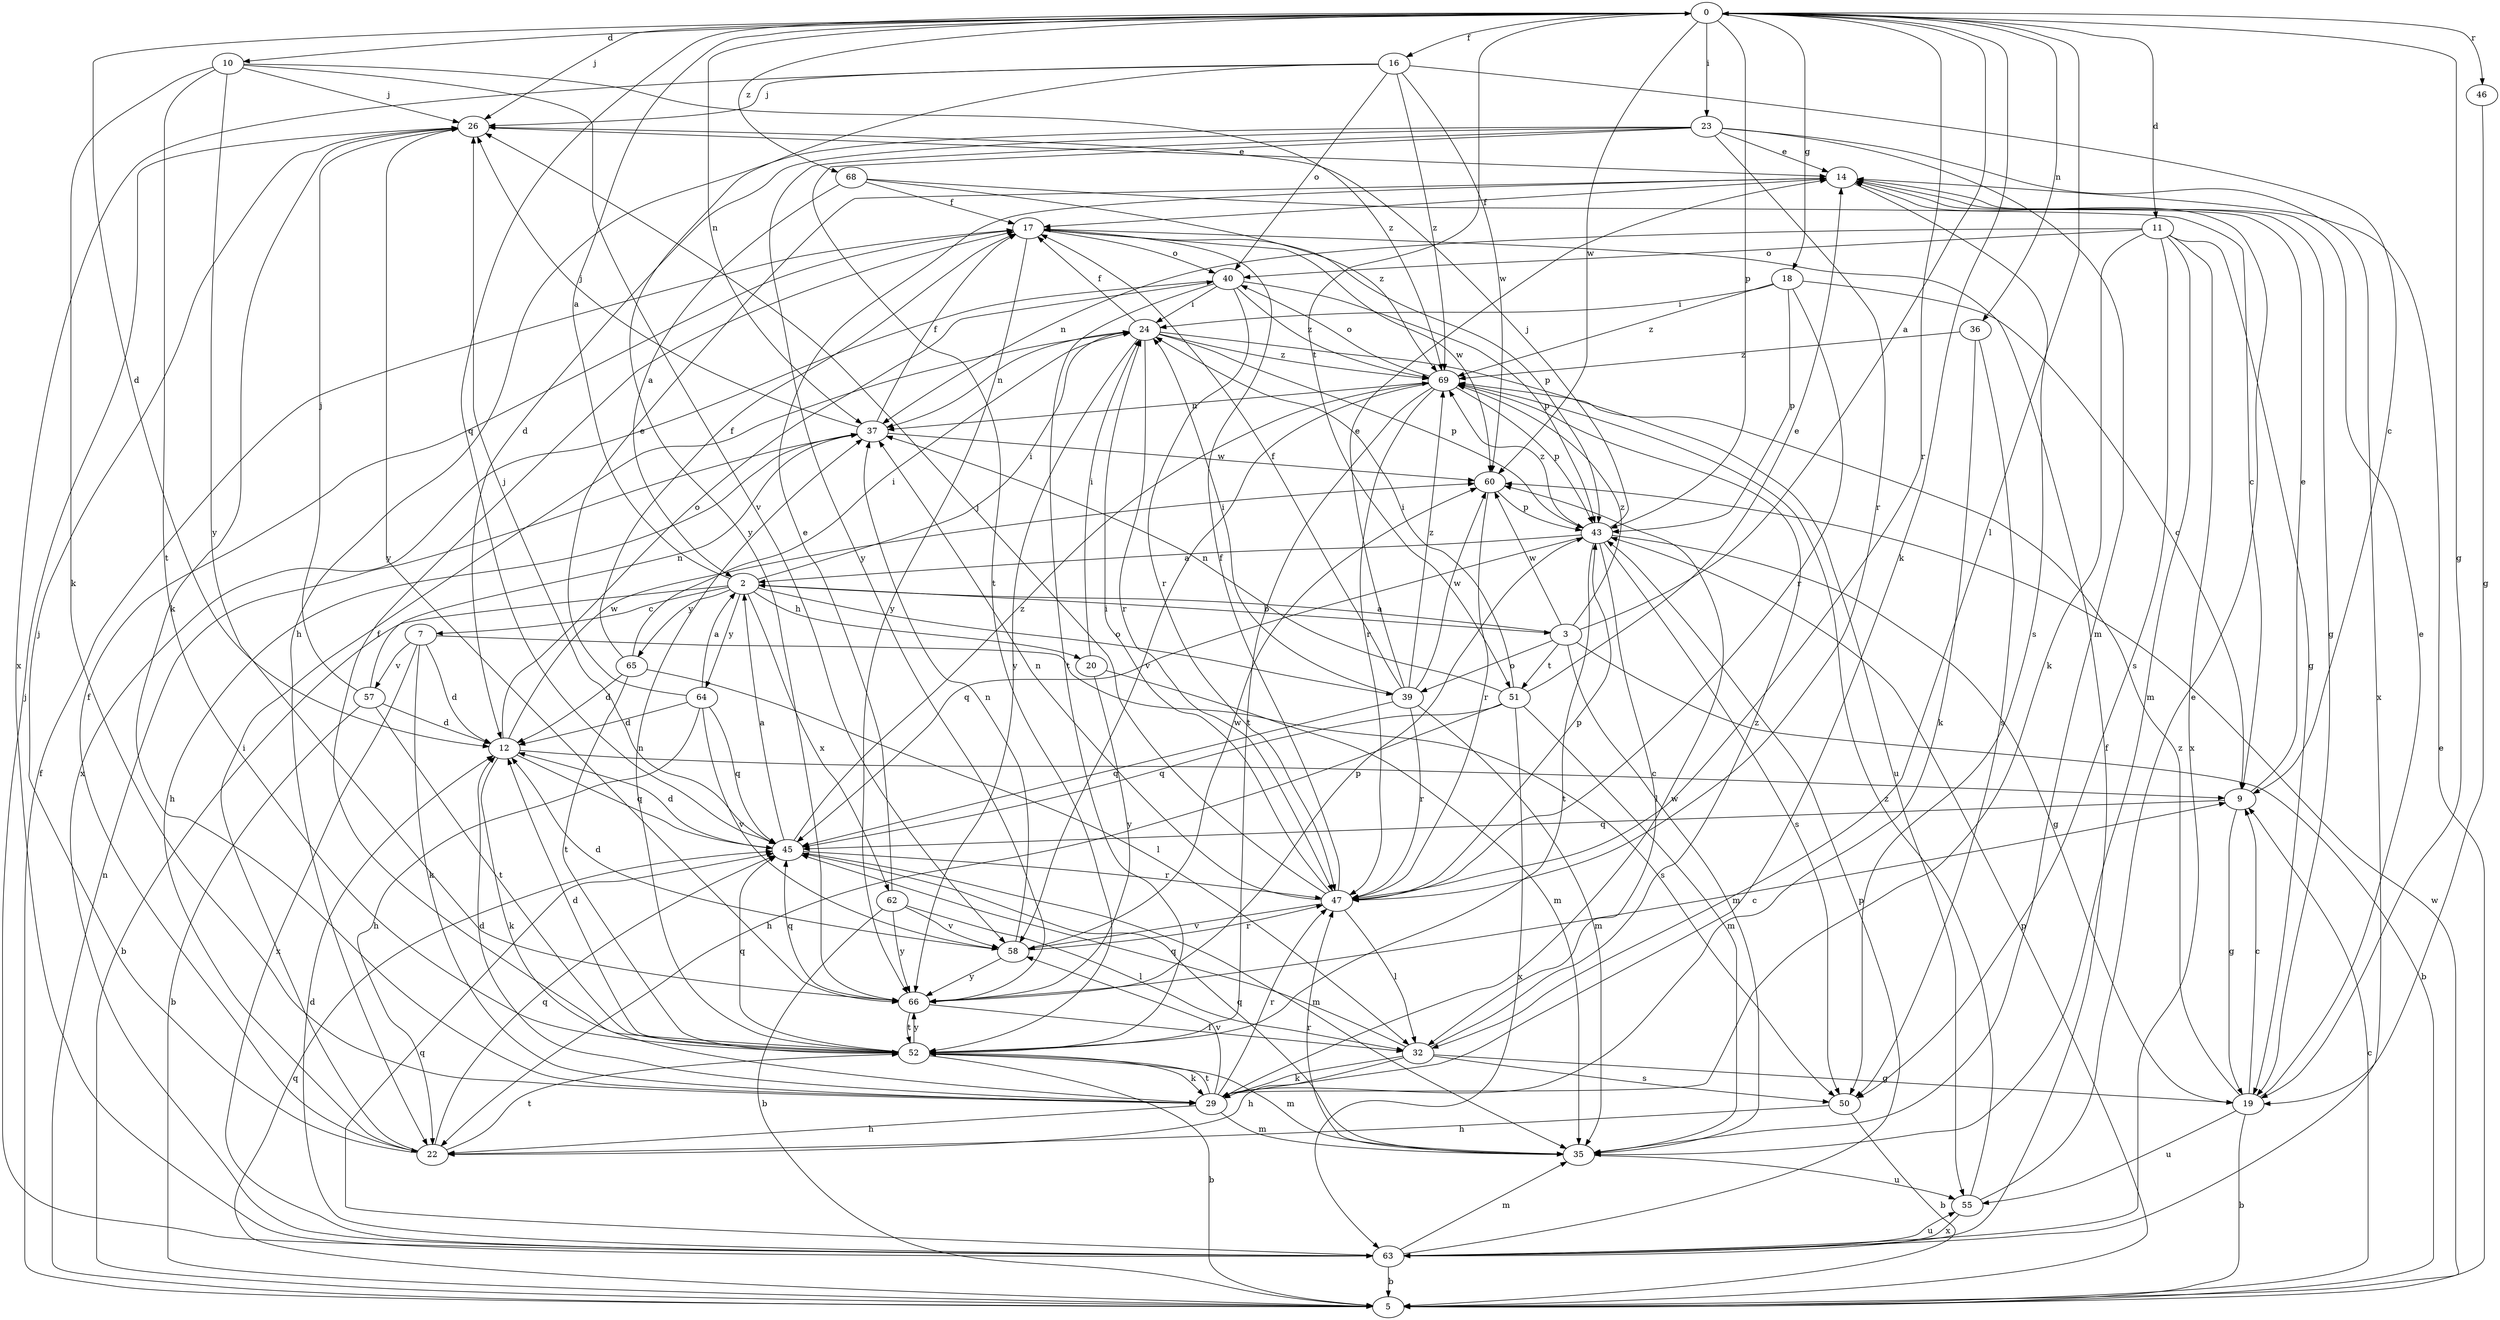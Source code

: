 strict digraph  {
0;
2;
3;
5;
7;
9;
10;
11;
12;
14;
16;
17;
18;
19;
20;
22;
23;
24;
26;
29;
32;
35;
36;
37;
39;
40;
43;
45;
46;
47;
50;
51;
52;
55;
57;
58;
60;
62;
63;
64;
65;
66;
68;
69;
0 -> 10  [label=d];
0 -> 11  [label=d];
0 -> 12  [label=d];
0 -> 16  [label=f];
0 -> 18  [label=g];
0 -> 19  [label=g];
0 -> 23  [label=i];
0 -> 26  [label=j];
0 -> 29  [label=k];
0 -> 32  [label=l];
0 -> 36  [label=n];
0 -> 37  [label=n];
0 -> 43  [label=p];
0 -> 45  [label=q];
0 -> 46  [label=r];
0 -> 47  [label=r];
0 -> 51  [label=t];
0 -> 60  [label=w];
0 -> 68  [label=z];
2 -> 0  [label=a];
2 -> 3  [label=b];
2 -> 5  [label=b];
2 -> 7  [label=c];
2 -> 20  [label=h];
2 -> 24  [label=i];
2 -> 39  [label=o];
2 -> 62  [label=x];
2 -> 64  [label=y];
2 -> 65  [label=y];
3 -> 0  [label=a];
3 -> 2  [label=a];
3 -> 5  [label=b];
3 -> 35  [label=m];
3 -> 39  [label=o];
3 -> 51  [label=t];
3 -> 60  [label=w];
3 -> 69  [label=z];
5 -> 9  [label=c];
5 -> 14  [label=e];
5 -> 17  [label=f];
5 -> 37  [label=n];
5 -> 43  [label=p];
5 -> 45  [label=q];
5 -> 60  [label=w];
7 -> 12  [label=d];
7 -> 29  [label=k];
7 -> 50  [label=s];
7 -> 57  [label=v];
7 -> 63  [label=x];
9 -> 14  [label=e];
9 -> 19  [label=g];
9 -> 45  [label=q];
10 -> 26  [label=j];
10 -> 29  [label=k];
10 -> 52  [label=t];
10 -> 58  [label=v];
10 -> 66  [label=y];
10 -> 69  [label=z];
11 -> 19  [label=g];
11 -> 29  [label=k];
11 -> 35  [label=m];
11 -> 37  [label=n];
11 -> 40  [label=o];
11 -> 50  [label=s];
11 -> 63  [label=x];
12 -> 9  [label=c];
12 -> 29  [label=k];
12 -> 40  [label=o];
12 -> 45  [label=q];
12 -> 60  [label=w];
14 -> 17  [label=f];
14 -> 19  [label=g];
14 -> 50  [label=s];
16 -> 9  [label=c];
16 -> 26  [label=j];
16 -> 40  [label=o];
16 -> 60  [label=w];
16 -> 63  [label=x];
16 -> 66  [label=y];
16 -> 69  [label=z];
17 -> 40  [label=o];
17 -> 43  [label=p];
17 -> 60  [label=w];
17 -> 66  [label=y];
18 -> 9  [label=c];
18 -> 24  [label=i];
18 -> 43  [label=p];
18 -> 47  [label=r];
18 -> 69  [label=z];
19 -> 5  [label=b];
19 -> 9  [label=c];
19 -> 14  [label=e];
19 -> 55  [label=u];
19 -> 69  [label=z];
20 -> 24  [label=i];
20 -> 35  [label=m];
20 -> 66  [label=y];
22 -> 17  [label=f];
22 -> 24  [label=i];
22 -> 26  [label=j];
22 -> 45  [label=q];
22 -> 52  [label=t];
23 -> 12  [label=d];
23 -> 14  [label=e];
23 -> 22  [label=h];
23 -> 35  [label=m];
23 -> 47  [label=r];
23 -> 52  [label=t];
23 -> 63  [label=x];
23 -> 66  [label=y];
24 -> 17  [label=f];
24 -> 37  [label=n];
24 -> 43  [label=p];
24 -> 47  [label=r];
24 -> 55  [label=u];
24 -> 66  [label=y];
24 -> 69  [label=z];
26 -> 14  [label=e];
26 -> 29  [label=k];
26 -> 66  [label=y];
29 -> 12  [label=d];
29 -> 22  [label=h];
29 -> 35  [label=m];
29 -> 47  [label=r];
29 -> 52  [label=t];
29 -> 58  [label=v];
29 -> 60  [label=w];
32 -> 19  [label=g];
32 -> 22  [label=h];
32 -> 29  [label=k];
32 -> 45  [label=q];
32 -> 50  [label=s];
32 -> 69  [label=z];
35 -> 45  [label=q];
35 -> 47  [label=r];
35 -> 55  [label=u];
36 -> 29  [label=k];
36 -> 50  [label=s];
36 -> 69  [label=z];
37 -> 17  [label=f];
37 -> 22  [label=h];
37 -> 26  [label=j];
37 -> 60  [label=w];
39 -> 14  [label=e];
39 -> 17  [label=f];
39 -> 24  [label=i];
39 -> 35  [label=m];
39 -> 45  [label=q];
39 -> 47  [label=r];
39 -> 60  [label=w];
39 -> 69  [label=z];
40 -> 24  [label=i];
40 -> 43  [label=p];
40 -> 47  [label=r];
40 -> 52  [label=t];
40 -> 63  [label=x];
40 -> 69  [label=z];
43 -> 2  [label=a];
43 -> 19  [label=g];
43 -> 26  [label=j];
43 -> 32  [label=l];
43 -> 45  [label=q];
43 -> 50  [label=s];
43 -> 52  [label=t];
43 -> 69  [label=z];
45 -> 2  [label=a];
45 -> 12  [label=d];
45 -> 26  [label=j];
45 -> 35  [label=m];
45 -> 47  [label=r];
45 -> 69  [label=z];
46 -> 19  [label=g];
47 -> 17  [label=f];
47 -> 24  [label=i];
47 -> 26  [label=j];
47 -> 32  [label=l];
47 -> 37  [label=n];
47 -> 43  [label=p];
47 -> 58  [label=v];
50 -> 5  [label=b];
50 -> 22  [label=h];
51 -> 14  [label=e];
51 -> 22  [label=h];
51 -> 24  [label=i];
51 -> 35  [label=m];
51 -> 37  [label=n];
51 -> 45  [label=q];
51 -> 63  [label=x];
52 -> 5  [label=b];
52 -> 12  [label=d];
52 -> 17  [label=f];
52 -> 29  [label=k];
52 -> 35  [label=m];
52 -> 37  [label=n];
52 -> 45  [label=q];
52 -> 66  [label=y];
55 -> 14  [label=e];
55 -> 63  [label=x];
55 -> 69  [label=z];
57 -> 5  [label=b];
57 -> 12  [label=d];
57 -> 26  [label=j];
57 -> 37  [label=n];
57 -> 52  [label=t];
58 -> 12  [label=d];
58 -> 37  [label=n];
58 -> 47  [label=r];
58 -> 60  [label=w];
58 -> 66  [label=y];
60 -> 43  [label=p];
60 -> 47  [label=r];
62 -> 5  [label=b];
62 -> 14  [label=e];
62 -> 32  [label=l];
62 -> 58  [label=v];
62 -> 66  [label=y];
63 -> 5  [label=b];
63 -> 12  [label=d];
63 -> 17  [label=f];
63 -> 26  [label=j];
63 -> 35  [label=m];
63 -> 43  [label=p];
63 -> 45  [label=q];
63 -> 55  [label=u];
64 -> 2  [label=a];
64 -> 12  [label=d];
64 -> 14  [label=e];
64 -> 22  [label=h];
64 -> 45  [label=q];
64 -> 58  [label=v];
65 -> 12  [label=d];
65 -> 17  [label=f];
65 -> 24  [label=i];
65 -> 32  [label=l];
65 -> 52  [label=t];
66 -> 9  [label=c];
66 -> 32  [label=l];
66 -> 43  [label=p];
66 -> 45  [label=q];
66 -> 52  [label=t];
68 -> 2  [label=a];
68 -> 9  [label=c];
68 -> 17  [label=f];
68 -> 69  [label=z];
69 -> 37  [label=n];
69 -> 40  [label=o];
69 -> 43  [label=p];
69 -> 47  [label=r];
69 -> 52  [label=t];
69 -> 58  [label=v];
}
